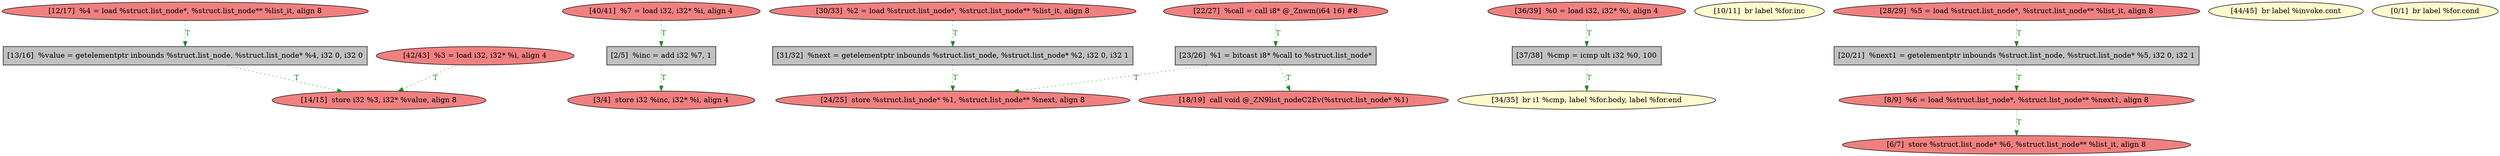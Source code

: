 
digraph G {


node1130 [fillcolor=lightcoral,label="[14/15]  store i32 %3, i32* %value, align 8",shape=ellipse,style=filled ]
node1128 [fillcolor=grey,label="[13/16]  %value = getelementptr inbounds %struct.list_node, %struct.list_node* %4, i32 0, i32 0",shape=rectangle,style=filled ]
node1127 [fillcolor=lightcoral,label="[42/43]  %3 = load i32, i32* %i, align 4",shape=ellipse,style=filled ]
node1126 [fillcolor=lightcoral,label="[40/41]  %7 = load i32, i32* %i, align 4",shape=ellipse,style=filled ]
node1124 [fillcolor=grey,label="[23/26]  %1 = bitcast i8* %call to %struct.list_node*",shape=rectangle,style=filled ]
node1113 [fillcolor=lightcoral,label="[12/17]  %4 = load %struct.list_node*, %struct.list_node** %list_it, align 8",shape=ellipse,style=filled ]
node1121 [fillcolor=lightcoral,label="[36/39]  %0 = load i32, i32* %i, align 4",shape=ellipse,style=filled ]
node1112 [fillcolor=lemonchiffon,label="[10/11]  br label %for.inc",shape=ellipse,style=filled ]
node1111 [fillcolor=lightcoral,label="[8/9]  %6 = load %struct.list_node*, %struct.list_node** %next1, align 8",shape=ellipse,style=filled ]
node1110 [fillcolor=lightcoral,label="[6/7]  store %struct.list_node* %6, %struct.list_node** %list_it, align 8",shape=ellipse,style=filled ]
node1129 [fillcolor=lemonchiffon,label="[44/45]  br label %invoke.cont",shape=ellipse,style=filled ]
node1118 [fillcolor=lightcoral,label="[3/4]  store i32 %inc, i32* %i, align 4",shape=ellipse,style=filled ]
node1109 [fillcolor=grey,label="[2/5]  %inc = add i32 %7, 1",shape=rectangle,style=filled ]
node1114 [fillcolor=lightcoral,label="[18/19]  call void @_ZN9list_nodeC2Ev(%struct.list_node* %1)",shape=ellipse,style=filled ]
node1115 [fillcolor=grey,label="[20/21]  %next1 = getelementptr inbounds %struct.list_node, %struct.list_node* %5, i32 0, i32 1",shape=rectangle,style=filled ]
node1125 [fillcolor=lightcoral,label="[24/25]  store %struct.list_node* %1, %struct.list_node** %next, align 8",shape=ellipse,style=filled ]
node1120 [fillcolor=lemonchiffon,label="[34/35]  br i1 %cmp, label %for.body, label %for.end",shape=ellipse,style=filled ]
node1116 [fillcolor=lightcoral,label="[22/27]  %call = call i8* @_Znwm(i64 16) #8",shape=ellipse,style=filled ]
node1117 [fillcolor=lightcoral,label="[28/29]  %5 = load %struct.list_node*, %struct.list_node** %list_it, align 8",shape=ellipse,style=filled ]
node1108 [fillcolor=lemonchiffon,label="[0/1]  br label %for.cond",shape=ellipse,style=filled ]
node1119 [fillcolor=lightcoral,label="[30/33]  %2 = load %struct.list_node*, %struct.list_node** %list_it, align 8",shape=ellipse,style=filled ]
node1122 [fillcolor=grey,label="[37/38]  %cmp = icmp ult i32 %0, 100",shape=rectangle,style=filled ]
node1123 [fillcolor=grey,label="[31/32]  %next = getelementptr inbounds %struct.list_node, %struct.list_node* %2, i32 0, i32 1",shape=rectangle,style=filled ]

node1115->node1111 [style=dotted,color=forestgreen,label="T",fontcolor=forestgreen ]
node1109->node1118 [style=dotted,color=forestgreen,label="T",fontcolor=forestgreen ]
node1116->node1124 [style=dotted,color=forestgreen,label="T",fontcolor=forestgreen ]
node1111->node1110 [style=dotted,color=forestgreen,label="T",fontcolor=forestgreen ]
node1117->node1115 [style=dotted,color=forestgreen,label="T",fontcolor=forestgreen ]
node1124->node1114 [style=dotted,color=forestgreen,label="T",fontcolor=forestgreen ]
node1122->node1120 [style=dotted,color=forestgreen,label="T",fontcolor=forestgreen ]
node1119->node1123 [style=dotted,color=forestgreen,label="T",fontcolor=forestgreen ]
node1127->node1130 [style=dotted,color=forestgreen,label="T",fontcolor=forestgreen ]
node1126->node1109 [style=dotted,color=forestgreen,label="T",fontcolor=forestgreen ]
node1113->node1128 [style=dotted,color=forestgreen,label="T",fontcolor=forestgreen ]
node1123->node1125 [style=dotted,color=forestgreen,label="T",fontcolor=forestgreen ]
node1128->node1130 [style=dotted,color=forestgreen,label="T",fontcolor=forestgreen ]
node1124->node1125 [style=dotted,color=forestgreen,label="T",fontcolor=forestgreen ]
node1121->node1122 [style=dotted,color=forestgreen,label="T",fontcolor=forestgreen ]


}
